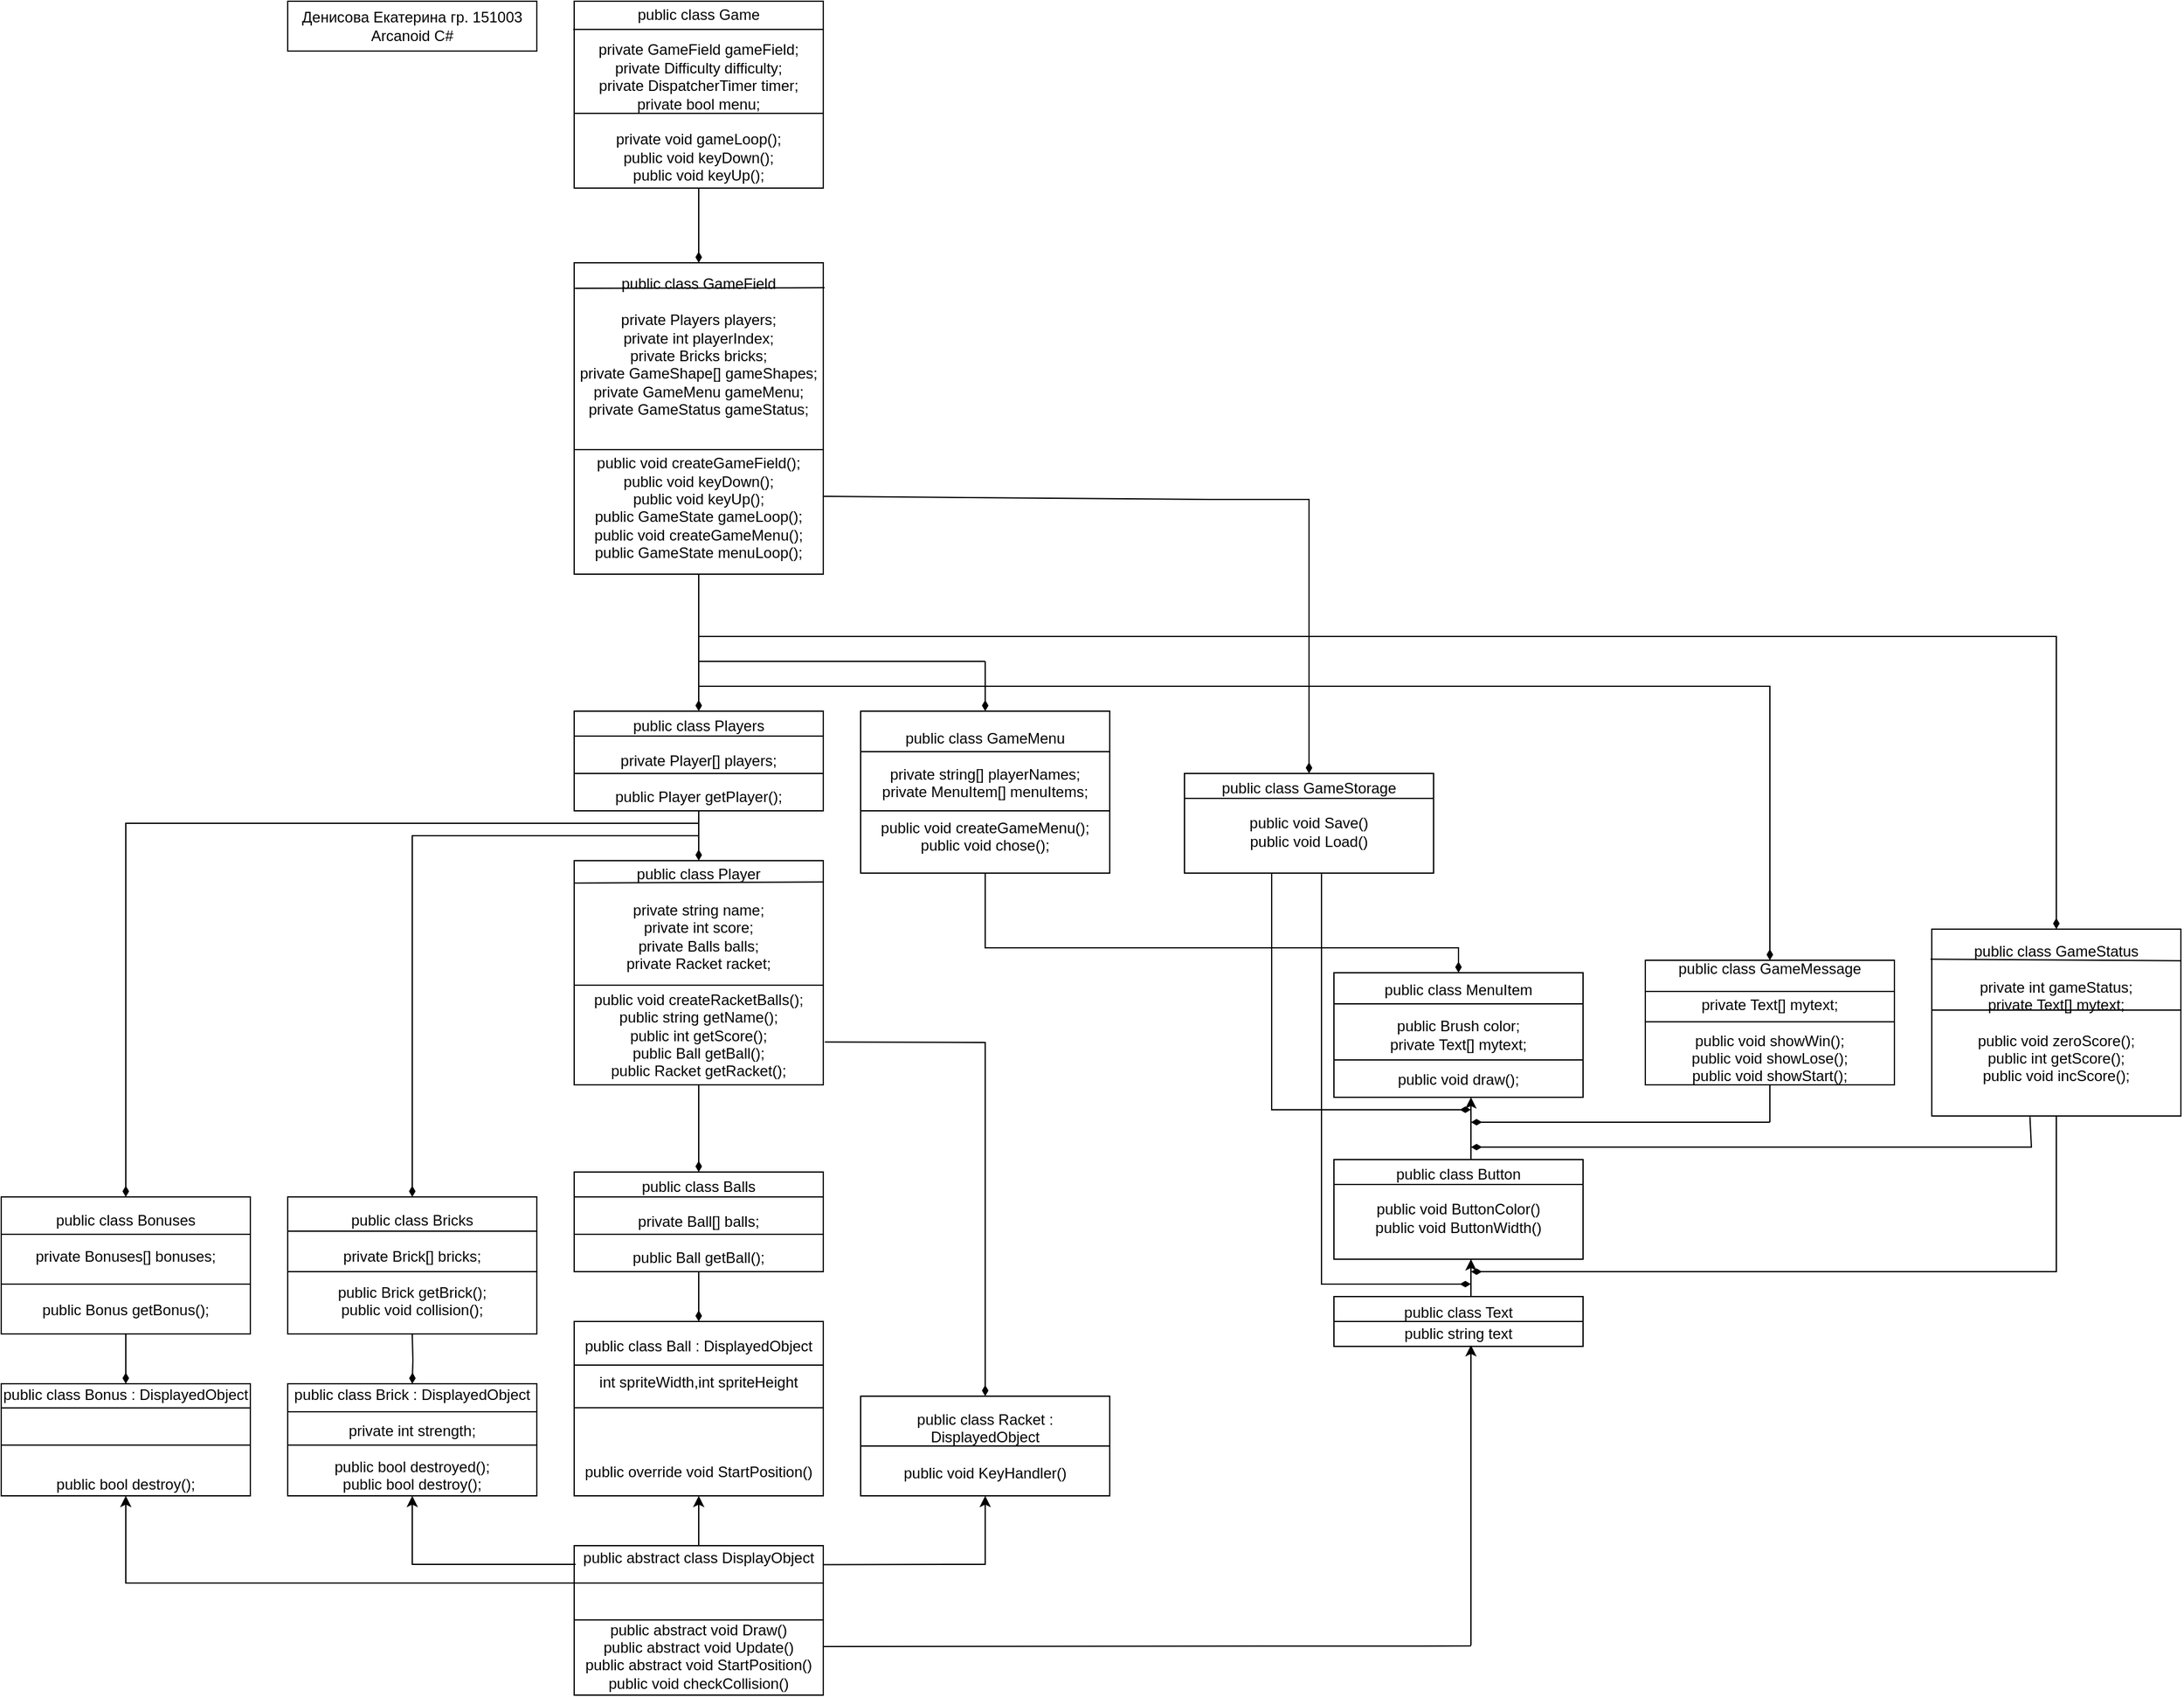 <mxfile version="21.0.8" type="device"><diagram name="Страница 1" id="XrwIBX37nBMudsEY0gO0"><mxGraphModel dx="2580" dy="1082" grid="1" gridSize="10" guides="1" tooltips="1" connect="1" arrows="1" fold="1" page="1" pageScale="1" pageWidth="2339" pageHeight="3300" math="0" shadow="0"><root><mxCell id="0"/><mxCell id="1" parent="0"/><mxCell id="i1VtYY_YAIgGjEbaWN9u-1" value="public abstract class DisplayObject&lt;br&gt;&lt;br&gt;&lt;br&gt;&lt;br&gt;public abstract void Draw()&lt;br&gt;public abstract void Update()&lt;br&gt;public abstract void StartPosition()&lt;br&gt;public void checkCollision()" style="rounded=0;whiteSpace=wrap;html=1;" parent="1" vertex="1"><mxGeometry x="990" y="1240" width="200" height="120" as="geometry"/></mxCell><mxCell id="i1VtYY_YAIgGjEbaWN9u-2" value="public class Racket : DisplayedObject&lt;br&gt;&lt;br&gt;public void KeyHandler()" style="rounded=0;whiteSpace=wrap;html=1;" parent="1" vertex="1"><mxGeometry x="1220" y="1120" width="200" height="80" as="geometry"/></mxCell><mxCell id="i1VtYY_YAIgGjEbaWN9u-3" value="public class Ball : DisplayedObject&lt;br&gt;&lt;span style=&quot;background-color: initial;&quot;&gt;&lt;br&gt;int spriteWidth,int spriteHeight&lt;br&gt;&lt;br&gt;&lt;br&gt;&lt;/span&gt;&lt;span style=&quot;background-color: initial;&quot;&gt;&amp;nbsp;&lt;br&gt;&lt;br&gt;&lt;/span&gt;public override void StartPosition()" style="rounded=0;whiteSpace=wrap;html=1;" parent="1" vertex="1"><mxGeometry x="990" y="1060" width="200" height="140" as="geometry"/></mxCell><mxCell id="i1VtYY_YAIgGjEbaWN9u-4" value="public class Brick : DisplayedObject&lt;br&gt;&lt;br&gt;private int strength;&lt;br&gt;&lt;br&gt;public bool destroyed();&lt;br&gt;public bool destroy();" style="rounded=0;whiteSpace=wrap;html=1;" parent="1" vertex="1"><mxGeometry x="760" y="1110" width="200" height="90" as="geometry"/></mxCell><mxCell id="LwQjdPI4B7vXUNkcUsD0-8" style="edgeStyle=orthogonalEdgeStyle;rounded=0;orthogonalLoop=1;jettySize=auto;html=1;entryX=0.5;entryY=0;entryDx=0;entryDy=0;endArrow=diamondThin;endFill=1;" parent="1" target="i1VtYY_YAIgGjEbaWN9u-4" edge="1"><mxGeometry relative="1" as="geometry"><mxPoint x="860" y="1070" as="sourcePoint"/></mxGeometry></mxCell><mxCell id="i1VtYY_YAIgGjEbaWN9u-5" value="public class Bricks&lt;br&gt;&lt;br&gt;private Brick[] bricks;&lt;br&gt;&lt;br&gt;public Brick getBrick();&lt;br&gt;public void collision();" style="rounded=0;whiteSpace=wrap;html=1;" parent="1" vertex="1"><mxGeometry x="760" y="960" width="200" height="110" as="geometry"/></mxCell><mxCell id="LwQjdPI4B7vXUNkcUsD0-9" style="edgeStyle=orthogonalEdgeStyle;rounded=0;orthogonalLoop=1;jettySize=auto;html=1;entryX=0.5;entryY=0;entryDx=0;entryDy=0;endArrow=diamondThin;endFill=1;" parent="1" source="i1VtYY_YAIgGjEbaWN9u-7" target="LwQjdPI4B7vXUNkcUsD0-1" edge="1"><mxGeometry relative="1" as="geometry"/></mxCell><mxCell id="i1VtYY_YAIgGjEbaWN9u-7" value="&lt;div&gt;public class Player&lt;/div&gt;&lt;div&gt;&lt;br&gt;&lt;/div&gt;&lt;div&gt;&lt;span style=&quot;background-color: initial;&quot;&gt;private string name;&lt;/span&gt;&lt;/div&gt;&lt;div&gt;&lt;span style=&quot;background-color: initial;&quot;&gt;private int score;&lt;/span&gt;&lt;/div&gt;&lt;div&gt;&lt;span style=&quot;background-color: initial;&quot;&gt;private Balls balls;&lt;br&gt;&lt;/span&gt;&lt;/div&gt;&lt;div&gt;&lt;span style=&quot;background-color: initial;&quot;&gt;private Racket racket;&lt;br&gt;&lt;/span&gt;&lt;/div&gt;&lt;div&gt;&lt;span style=&quot;background-color: initial;&quot;&gt;&lt;br&gt;&lt;/span&gt;&lt;/div&gt;&lt;div&gt;&lt;span style=&quot;background-color: initial;&quot;&gt;public void createRacketBalls();&lt;/span&gt;&lt;/div&gt;&lt;div&gt;&lt;span style=&quot;background-color: initial;&quot;&gt;public string getName();&lt;br&gt;&lt;/span&gt;&lt;/div&gt;&lt;div&gt;&lt;span style=&quot;background-color: initial;&quot;&gt;public int getScore();&lt;br&gt;&lt;/span&gt;&lt;/div&gt;&lt;div&gt;&lt;span style=&quot;background-color: initial;&quot;&gt;public Ball getBall();&lt;br&gt;&lt;/span&gt;&lt;/div&gt;&lt;div&gt;&lt;span style=&quot;background-color: initial;&quot;&gt;public Racket getRacket();&lt;br&gt;&lt;/span&gt;&lt;/div&gt;" style="rounded=0;whiteSpace=wrap;html=1;" parent="1" vertex="1"><mxGeometry x="990" y="690" width="200" height="180" as="geometry"/></mxCell><mxCell id="LwQjdPI4B7vXUNkcUsD0-6" style="edgeStyle=orthogonalEdgeStyle;rounded=0;orthogonalLoop=1;jettySize=auto;html=1;entryX=0.5;entryY=0;entryDx=0;entryDy=0;endArrow=diamondThin;endFill=1;" parent="1" source="i1VtYY_YAIgGjEbaWN9u-8" target="i1VtYY_YAIgGjEbaWN9u-7" edge="1"><mxGeometry relative="1" as="geometry"/></mxCell><mxCell id="i1VtYY_YAIgGjEbaWN9u-8" value="public class Players&lt;br&gt;&lt;br&gt;private Player[] players;&lt;br&gt;&lt;br&gt;public Player getPlayer();" style="rounded=0;whiteSpace=wrap;html=1;" parent="1" vertex="1"><mxGeometry x="990" y="570" width="200" height="80" as="geometry"/></mxCell><mxCell id="i1VtYY_YAIgGjEbaWN9u-9" value="public class GameMenu&lt;br&gt;&lt;div&gt;&lt;br&gt;&lt;/div&gt;&lt;div&gt;private string[] playerNames;&lt;/div&gt;&lt;div&gt;private MenuItem[] menuItems;&lt;/div&gt;&lt;div&gt;&lt;br&gt;&lt;/div&gt;&lt;div&gt;public void createGameMenu();&lt;br&gt;&lt;/div&gt;&lt;div&gt;public void chose();&lt;br&gt;&lt;/div&gt;" style="rounded=0;whiteSpace=wrap;html=1;" parent="1" vertex="1"><mxGeometry x="1220" y="570" width="200" height="130" as="geometry"/></mxCell><mxCell id="LwQjdPI4B7vXUNkcUsD0-3" style="edgeStyle=orthogonalEdgeStyle;rounded=0;orthogonalLoop=1;jettySize=auto;html=1;entryX=0.5;entryY=0;entryDx=0;entryDy=0;endArrow=diamondThin;endFill=1;" parent="1" source="i1VtYY_YAIgGjEbaWN9u-10" target="i1VtYY_YAIgGjEbaWN9u-8" edge="1"><mxGeometry relative="1" as="geometry"/></mxCell><mxCell id="i1VtYY_YAIgGjEbaWN9u-10" value="public class GameField&lt;br&gt;&lt;div&gt;&lt;br&gt;&lt;/div&gt;&lt;div&gt;private Players players;&lt;/div&gt;&lt;div&gt;private int playerIndex;&lt;/div&gt;&lt;div&gt;private Bricks bricks;&lt;/div&gt;&lt;div&gt;private GameShape[] gameShapes;&lt;/div&gt;&lt;div&gt;private GameMenu gameMenu;&lt;/div&gt;&lt;div&gt;private GameStatus gameStatus&lt;span style=&quot;background-color: initial;&quot;&gt;;&lt;/span&gt;&lt;/div&gt;&lt;div&gt;&lt;br&gt;&lt;/div&gt;&lt;div&gt;&amp;nbsp;&lt;/div&gt;&lt;div&gt;&lt;span style=&quot;background-color: initial;&quot;&gt;public void createGameField();&lt;/span&gt;&lt;br&gt;&lt;/div&gt;&lt;div&gt;public void keyDown();&lt;br&gt;&lt;/div&gt;&lt;div&gt;public void keyUp();&lt;/div&gt;&lt;div&gt;public GameState gameLoop();&lt;br&gt;&lt;/div&gt;&lt;div&gt;public void createGameMenu();&lt;br&gt;&lt;/div&gt;&lt;div&gt;public GameState menuLoop();&lt;/div&gt;" style="rounded=0;whiteSpace=wrap;html=1;" parent="1" vertex="1"><mxGeometry x="990" y="210" width="200" height="250" as="geometry"/></mxCell><mxCell id="i1VtYY_YAIgGjEbaWN9u-11" value="public class Game&lt;br&gt;&lt;div&gt;&lt;br&gt;&lt;/div&gt;&lt;div&gt;private GameField gameField;&lt;/div&gt;&lt;div&gt;private Difficulty difficulty;&lt;/div&gt;&lt;div&gt;private DispatcherTimer timer;&lt;/div&gt;&lt;div&gt;private bool menu;&lt;/div&gt;&lt;div&gt;&lt;br&gt;&lt;/div&gt;&lt;div&gt;private void gameLoop();&lt;/div&gt;&lt;div&gt;public void keyDown();&lt;br&gt;&lt;/div&gt;&lt;div&gt;public void keyUp();&lt;br&gt;&lt;/div&gt;" style="rounded=0;whiteSpace=wrap;html=1;" parent="1" vertex="1"><mxGeometry x="990" width="200" height="150" as="geometry"/></mxCell><mxCell id="i1VtYY_YAIgGjEbaWN9u-29" value="Денисова Екатерина гр. 151003&lt;br&gt;Arcanoid C#" style="rounded=0;whiteSpace=wrap;html=1;" parent="1" vertex="1"><mxGeometry x="760" width="200" height="40" as="geometry"/></mxCell><mxCell id="LwQjdPI4B7vXUNkcUsD0-10" style="edgeStyle=orthogonalEdgeStyle;rounded=0;orthogonalLoop=1;jettySize=auto;html=1;entryX=0.5;entryY=0;entryDx=0;entryDy=0;endArrow=diamondThin;endFill=1;" parent="1" source="LwQjdPI4B7vXUNkcUsD0-1" target="i1VtYY_YAIgGjEbaWN9u-3" edge="1"><mxGeometry relative="1" as="geometry"/></mxCell><mxCell id="LwQjdPI4B7vXUNkcUsD0-1" value="public class Balls&lt;br&gt;&lt;br&gt;private Ball[] balls;&lt;br&gt;&lt;br&gt;public Ball getBall();" style="rounded=0;whiteSpace=wrap;html=1;" parent="1" vertex="1"><mxGeometry x="990" y="940" width="200" height="80" as="geometry"/></mxCell><mxCell id="LwQjdPI4B7vXUNkcUsD0-5" value="" style="endArrow=diamondThin;html=1;rounded=0;entryX=0.5;entryY=0;entryDx=0;entryDy=0;endFill=1;" parent="1" target="i1VtYY_YAIgGjEbaWN9u-9" edge="1"><mxGeometry width="50" height="50" relative="1" as="geometry"><mxPoint x="1320" y="530" as="sourcePoint"/><mxPoint x="1150" y="420" as="targetPoint"/><Array as="points"/></mxGeometry></mxCell><mxCell id="LwQjdPI4B7vXUNkcUsD0-7" value="" style="endArrow=diamondThin;html=1;rounded=0;entryX=0.5;entryY=0;entryDx=0;entryDy=0;endFill=1;" parent="1" target="i1VtYY_YAIgGjEbaWN9u-5" edge="1"><mxGeometry width="50" height="50" relative="1" as="geometry"><mxPoint x="1090" y="670" as="sourcePoint"/><mxPoint x="1180" y="620" as="targetPoint"/><Array as="points"><mxPoint x="860" y="670"/></Array></mxGeometry></mxCell><mxCell id="LwQjdPI4B7vXUNkcUsD0-11" value="" style="endArrow=diamondThin;html=1;rounded=0;entryX=0.5;entryY=0;entryDx=0;entryDy=0;endFill=1;exitX=1.006;exitY=0.809;exitDx=0;exitDy=0;exitPerimeter=0;" parent="1" target="i1VtYY_YAIgGjEbaWN9u-2" edge="1" source="i1VtYY_YAIgGjEbaWN9u-7"><mxGeometry width="50" height="50" relative="1" as="geometry"><mxPoint x="1090" y="920" as="sourcePoint"/><mxPoint x="1090" y="890" as="targetPoint"/><Array as="points"><mxPoint x="1320" y="836"/></Array></mxGeometry></mxCell><mxCell id="LwQjdPI4B7vXUNkcUsD0-16" value="public class MenuItem&lt;br&gt;&lt;div&gt;&lt;br&gt;&lt;/div&gt;&lt;div&gt;public Brush color;&lt;/div&gt;&lt;div&gt;private Text[] mytext;&lt;br&gt;&lt;/div&gt;&lt;div&gt;&lt;br&gt;&lt;/div&gt;&lt;div&gt;public void draw();&lt;/div&gt;" style="rounded=0;whiteSpace=wrap;html=1;" parent="1" vertex="1"><mxGeometry x="1600" y="780" width="200" height="100" as="geometry"/></mxCell><mxCell id="LwQjdPI4B7vXUNkcUsD0-17" value="" style="endArrow=classic;html=1;rounded=0;entryX=0.5;entryY=1;entryDx=0;entryDy=0;exitX=0.5;exitY=0;exitDx=0;exitDy=0;" parent="1" source="i1VtYY_YAIgGjEbaWN9u-1" edge="1"><mxGeometry width="50" height="50" relative="1" as="geometry"><mxPoint x="1110" y="1300" as="sourcePoint"/><mxPoint x="1090" y="1200" as="targetPoint"/></mxGeometry></mxCell><mxCell id="LwQjdPI4B7vXUNkcUsD0-19" value="" style="endArrow=classic;html=1;rounded=0;entryX=0.5;entryY=1;entryDx=0;entryDy=0;exitX=0.006;exitY=0.125;exitDx=0;exitDy=0;exitPerimeter=0;" parent="1" target="i1VtYY_YAIgGjEbaWN9u-4" edge="1" source="i1VtYY_YAIgGjEbaWN9u-1"><mxGeometry width="50" height="50" relative="1" as="geometry"><mxPoint x="1090" y="1220" as="sourcePoint"/><mxPoint x="1160" y="1250" as="targetPoint"/><Array as="points"><mxPoint x="860" y="1255"/></Array></mxGeometry></mxCell><mxCell id="LwQjdPI4B7vXUNkcUsD0-20" value="" style="endArrow=none;html=1;rounded=0;exitX=0;exitY=0.25;exitDx=0;exitDy=0;entryX=1;entryY=0.25;entryDx=0;entryDy=0;" parent="1" source="i1VtYY_YAIgGjEbaWN9u-1" target="i1VtYY_YAIgGjEbaWN9u-1" edge="1"><mxGeometry width="50" height="50" relative="1" as="geometry"><mxPoint x="1080" y="1310" as="sourcePoint"/><mxPoint x="1130" y="1260" as="targetPoint"/></mxGeometry></mxCell><mxCell id="LwQjdPI4B7vXUNkcUsD0-21" value="" style="endArrow=none;html=1;rounded=0;exitX=0;exitY=0.25;exitDx=0;exitDy=0;entryX=1;entryY=0.25;entryDx=0;entryDy=0;" parent="1" source="i1VtYY_YAIgGjEbaWN9u-3" target="i1VtYY_YAIgGjEbaWN9u-3" edge="1"><mxGeometry width="50" height="50" relative="1" as="geometry"><mxPoint x="1190" y="1230" as="sourcePoint"/><mxPoint x="1240" y="1180" as="targetPoint"/></mxGeometry></mxCell><mxCell id="LwQjdPI4B7vXUNkcUsD0-22" value="" style="endArrow=none;html=1;rounded=0;entryX=1;entryY=0.5;entryDx=0;entryDy=0;exitX=0;exitY=0.5;exitDx=0;exitDy=0;" parent="1" source="i1VtYY_YAIgGjEbaWN9u-2" target="i1VtYY_YAIgGjEbaWN9u-2" edge="1"><mxGeometry width="50" height="50" relative="1" as="geometry"><mxPoint x="1190" y="1160" as="sourcePoint"/><mxPoint x="1240" y="1110" as="targetPoint"/></mxGeometry></mxCell><mxCell id="LwQjdPI4B7vXUNkcUsD0-23" value="" style="endArrow=none;html=1;rounded=0;entryX=1;entryY=0.25;entryDx=0;entryDy=0;exitX=0;exitY=0.25;exitDx=0;exitDy=0;" parent="1" source="i1VtYY_YAIgGjEbaWN9u-4" target="i1VtYY_YAIgGjEbaWN9u-4" edge="1"><mxGeometry width="50" height="50" relative="1" as="geometry"><mxPoint x="900" y="1140" as="sourcePoint"/><mxPoint x="950" y="1090" as="targetPoint"/></mxGeometry></mxCell><mxCell id="LwQjdPI4B7vXUNkcUsD0-24" value="" style="endArrow=none;html=1;rounded=0;entryX=0;entryY=0.25;entryDx=0;entryDy=0;exitX=1;exitY=0.25;exitDx=0;exitDy=0;" parent="1" source="i1VtYY_YAIgGjEbaWN9u-5" target="i1VtYY_YAIgGjEbaWN9u-5" edge="1"><mxGeometry width="50" height="50" relative="1" as="geometry"><mxPoint x="940" y="1040" as="sourcePoint"/><mxPoint x="990" y="990" as="targetPoint"/></mxGeometry></mxCell><mxCell id="LwQjdPI4B7vXUNkcUsD0-25" value="" style="endArrow=none;html=1;rounded=0;entryX=1;entryY=0.095;entryDx=0;entryDy=0;entryPerimeter=0;exitX=-0.001;exitY=0.1;exitDx=0;exitDy=0;exitPerimeter=0;" parent="1" source="i1VtYY_YAIgGjEbaWN9u-7" target="i1VtYY_YAIgGjEbaWN9u-7" edge="1"><mxGeometry width="50" height="50" relative="1" as="geometry"><mxPoint x="1100" y="760" as="sourcePoint"/><mxPoint x="1150" y="710" as="targetPoint"/></mxGeometry></mxCell><mxCell id="LwQjdPI4B7vXUNkcUsD0-26" value="" style="endArrow=none;html=1;rounded=0;entryX=1;entryY=0.25;entryDx=0;entryDy=0;exitX=0;exitY=0.25;exitDx=0;exitDy=0;" parent="1" source="LwQjdPI4B7vXUNkcUsD0-1" target="LwQjdPI4B7vXUNkcUsD0-1" edge="1"><mxGeometry width="50" height="50" relative="1" as="geometry"><mxPoint x="1100" y="1090" as="sourcePoint"/><mxPoint x="1150" y="1040" as="targetPoint"/></mxGeometry></mxCell><mxCell id="LwQjdPI4B7vXUNkcUsD0-27" value="" style="endArrow=none;html=1;rounded=0;entryX=1;entryY=0.25;entryDx=0;entryDy=0;exitX=0;exitY=0.25;exitDx=0;exitDy=0;" parent="1" source="i1VtYY_YAIgGjEbaWN9u-8" target="i1VtYY_YAIgGjEbaWN9u-8" edge="1"><mxGeometry width="50" height="50" relative="1" as="geometry"><mxPoint x="1060" y="630" as="sourcePoint"/><mxPoint x="1110" y="580" as="targetPoint"/></mxGeometry></mxCell><mxCell id="LwQjdPI4B7vXUNkcUsD0-29" value="" style="endArrow=none;html=1;rounded=0;entryX=1;entryY=0.25;entryDx=0;entryDy=0;exitX=0;exitY=0.25;exitDx=0;exitDy=0;" parent="1" source="LwQjdPI4B7vXUNkcUsD0-16" target="LwQjdPI4B7vXUNkcUsD0-16" edge="1"><mxGeometry width="50" height="50" relative="1" as="geometry"><mxPoint x="1470" y="650" as="sourcePoint"/><mxPoint x="1520" y="600" as="targetPoint"/></mxGeometry></mxCell><mxCell id="LwQjdPI4B7vXUNkcUsD0-30" value="" style="endArrow=none;html=1;rounded=0;entryX=1;entryY=0.25;entryDx=0;entryDy=0;exitX=0;exitY=0.25;exitDx=0;exitDy=0;" parent="1" source="i1VtYY_YAIgGjEbaWN9u-9" target="i1VtYY_YAIgGjEbaWN9u-9" edge="1"><mxGeometry width="50" height="50" relative="1" as="geometry"><mxPoint x="1090" y="640" as="sourcePoint"/><mxPoint x="1140" y="590" as="targetPoint"/></mxGeometry></mxCell><mxCell id="LwQjdPI4B7vXUNkcUsD0-31" value="" style="endArrow=diamondThin;html=1;rounded=0;exitX=0.5;exitY=1;exitDx=0;exitDy=0;entryX=0.5;entryY=0;entryDx=0;entryDy=0;endFill=1;" parent="1" source="i1VtYY_YAIgGjEbaWN9u-9" target="LwQjdPI4B7vXUNkcUsD0-16" edge="1"><mxGeometry width="50" height="50" relative="1" as="geometry"><mxPoint x="1200" y="720" as="sourcePoint"/><mxPoint x="1250" y="670" as="targetPoint"/><Array as="points"><mxPoint x="1320" y="760"/><mxPoint x="1700" y="760"/></Array></mxGeometry></mxCell><mxCell id="LwQjdPI4B7vXUNkcUsD0-35" value="" style="endArrow=none;html=1;rounded=0;entryX=0.003;entryY=0.082;entryDx=0;entryDy=0;entryPerimeter=0;exitX=1.005;exitY=0.08;exitDx=0;exitDy=0;exitPerimeter=0;" parent="1" source="i1VtYY_YAIgGjEbaWN9u-10" target="i1VtYY_YAIgGjEbaWN9u-10" edge="1"><mxGeometry width="50" height="50" relative="1" as="geometry"><mxPoint x="1210" y="330" as="sourcePoint"/><mxPoint x="1260" y="280" as="targetPoint"/></mxGeometry></mxCell><mxCell id="LwQjdPI4B7vXUNkcUsD0-37" value="" style="endArrow=none;html=1;rounded=0;entryX=1.002;entryY=0.151;entryDx=0;entryDy=0;entryPerimeter=0;exitX=-0.004;exitY=0.151;exitDx=0;exitDy=0;exitPerimeter=0;" parent="1" source="i1VtYY_YAIgGjEbaWN9u-11" target="i1VtYY_YAIgGjEbaWN9u-11" edge="1"><mxGeometry width="50" height="50" relative="1" as="geometry"><mxPoint x="1130" y="200" as="sourcePoint"/><mxPoint x="1180" y="150" as="targetPoint"/></mxGeometry></mxCell><mxCell id="Uee7vM4DdXYJp7WYFziN-5" style="edgeStyle=orthogonalEdgeStyle;rounded=0;orthogonalLoop=1;jettySize=auto;html=1;entryX=0.5;entryY=0;entryDx=0;entryDy=0;endArrow=diamondThin;endFill=1;exitX=0.5;exitY=1;exitDx=0;exitDy=0;" parent="1" source="i1VtYY_YAIgGjEbaWN9u-11" target="i1VtYY_YAIgGjEbaWN9u-10" edge="1"><mxGeometry relative="1" as="geometry"><mxPoint x="1100" y="1030" as="sourcePoint"/><mxPoint x="1100" y="1070" as="targetPoint"/></mxGeometry></mxCell><mxCell id="Uee7vM4DdXYJp7WYFziN-6" value="public class Bonus : DisplayedObject&lt;br&gt;&lt;br&gt;&lt;br&gt;&lt;br&gt;&lt;br&gt;public bool destroy();" style="rounded=0;whiteSpace=wrap;html=1;" parent="1" vertex="1"><mxGeometry x="530" y="1110" width="200" height="90" as="geometry"/></mxCell><mxCell id="Uee7vM4DdXYJp7WYFziN-7" value="" style="endArrow=none;html=1;rounded=0;entryX=1;entryY=0.25;entryDx=0;entryDy=0;exitX=0;exitY=0.25;exitDx=0;exitDy=0;" parent="1" edge="1"><mxGeometry width="50" height="50" relative="1" as="geometry"><mxPoint x="530" y="1129.33" as="sourcePoint"/><mxPoint x="730" y="1129.33" as="targetPoint"/></mxGeometry></mxCell><mxCell id="Uee7vM4DdXYJp7WYFziN-8" value="" style="endArrow=classic;html=1;rounded=0;entryX=0.5;entryY=1;entryDx=0;entryDy=0;exitX=0;exitY=0.25;exitDx=0;exitDy=0;" parent="1" edge="1" source="i1VtYY_YAIgGjEbaWN9u-1"><mxGeometry width="50" height="50" relative="1" as="geometry"><mxPoint x="860" y="1220" as="sourcePoint"/><mxPoint x="630" y="1200" as="targetPoint"/><Array as="points"><mxPoint x="630" y="1270"/></Array></mxGeometry></mxCell><mxCell id="Uee7vM4DdXYJp7WYFziN-9" value="public class Bonuses&lt;br&gt;&lt;br&gt;private Bonuses[] bonuses;&lt;br&gt;&lt;br&gt;&lt;br&gt;public Bonus getBonus();" style="rounded=0;whiteSpace=wrap;html=1;" parent="1" vertex="1"><mxGeometry x="530" y="960" width="200" height="110" as="geometry"/></mxCell><mxCell id="Uee7vM4DdXYJp7WYFziN-10" value="" style="endArrow=none;html=1;rounded=0;entryX=0;entryY=0.25;entryDx=0;entryDy=0;exitX=1;exitY=0.25;exitDx=0;exitDy=0;" parent="1" edge="1"><mxGeometry width="50" height="50" relative="1" as="geometry"><mxPoint x="730" y="990" as="sourcePoint"/><mxPoint x="530" y="990" as="targetPoint"/></mxGeometry></mxCell><mxCell id="Uee7vM4DdXYJp7WYFziN-11" style="edgeStyle=orthogonalEdgeStyle;rounded=0;orthogonalLoop=1;jettySize=auto;html=1;entryX=0.5;entryY=0;entryDx=0;entryDy=0;endArrow=diamondThin;endFill=1;exitX=0.5;exitY=1;exitDx=0;exitDy=0;" parent="1" source="Uee7vM4DdXYJp7WYFziN-9" target="Uee7vM4DdXYJp7WYFziN-6" edge="1"><mxGeometry relative="1" as="geometry"><mxPoint x="870" y="1080" as="sourcePoint"/><mxPoint x="870" y="1120" as="targetPoint"/></mxGeometry></mxCell><mxCell id="Uee7vM4DdXYJp7WYFziN-12" value="" style="endArrow=diamondThin;html=1;rounded=0;entryX=0.5;entryY=0;entryDx=0;entryDy=0;endFill=1;" parent="1" edge="1"><mxGeometry width="50" height="50" relative="1" as="geometry"><mxPoint x="1090" y="660" as="sourcePoint"/><mxPoint x="630" y="960" as="targetPoint"/><Array as="points"><mxPoint x="630" y="660"/></Array></mxGeometry></mxCell><mxCell id="Uee7vM4DdXYJp7WYFziN-26" value="" style="endArrow=classic;html=1;rounded=0;entryX=0.5;entryY=1;entryDx=0;entryDy=0;" parent="1" edge="1"><mxGeometry width="50" height="50" relative="1" as="geometry"><mxPoint x="1710" y="1320" as="sourcePoint"/><mxPoint x="1710" y="880" as="targetPoint"/></mxGeometry></mxCell><mxCell id="Uee7vM4DdXYJp7WYFziN-27" value="" style="endArrow=none;html=1;rounded=0;exitX=0;exitY=0.5;exitDx=0;exitDy=0;" parent="1" edge="1"><mxGeometry width="50" height="50" relative="1" as="geometry"><mxPoint x="1710" y="1320.53" as="sourcePoint"/><mxPoint x="1190" y="1321" as="targetPoint"/></mxGeometry></mxCell><mxCell id="Uee7vM4DdXYJp7WYFziN-34" value="public class Button&lt;br&gt;&lt;br&gt;&lt;div&gt;public void ButtonColor()&lt;/div&gt;&lt;div&gt;public void ButtonWidth()&lt;/div&gt;&lt;div&gt;&lt;br&gt;&lt;/div&gt;" style="rounded=0;whiteSpace=wrap;html=1;" parent="1" vertex="1"><mxGeometry x="1600" y="930" width="200" height="80" as="geometry"/></mxCell><mxCell id="Uee7vM4DdXYJp7WYFziN-35" value="" style="endArrow=none;html=1;rounded=0;entryX=1;entryY=0.25;entryDx=0;entryDy=0;exitX=0;exitY=0.25;exitDx=0;exitDy=0;" parent="1" edge="1"><mxGeometry width="50" height="50" relative="1" as="geometry"><mxPoint x="1600" y="950" as="sourcePoint"/><mxPoint x="1800" y="950" as="targetPoint"/></mxGeometry></mxCell><mxCell id="Uee7vM4DdXYJp7WYFziN-36" value="" style="endArrow=classic;html=1;rounded=0;exitX=0.5;exitY=0;exitDx=0;exitDy=0;" parent="1" edge="1"><mxGeometry width="50" height="50" relative="1" as="geometry"><mxPoint x="1710" y="1030" as="sourcePoint"/><mxPoint x="1710" y="1010" as="targetPoint"/></mxGeometry></mxCell><mxCell id="Uee7vM4DdXYJp7WYFziN-38" value="public class GameMessage&lt;br&gt;&lt;br&gt;&lt;div&gt;private Text[] mytext;&lt;br&gt;&lt;/div&gt;&lt;div&gt;&lt;br&gt;&lt;/div&gt;&lt;div&gt;&lt;span style=&quot;background-color: initial;&quot;&gt;public void showWin();&lt;/span&gt;&lt;/div&gt;&lt;div&gt;public void showLose();&lt;br&gt;&lt;/div&gt;&lt;div&gt;public void showStart();&lt;br&gt;&lt;/div&gt;" style="rounded=0;whiteSpace=wrap;html=1;" parent="1" vertex="1"><mxGeometry x="1850" y="770" width="200" height="100" as="geometry"/></mxCell><mxCell id="Uee7vM4DdXYJp7WYFziN-39" value="" style="endArrow=none;html=1;rounded=0;entryX=1;entryY=0.25;entryDx=0;entryDy=0;exitX=0;exitY=0.25;exitDx=0;exitDy=0;" parent="1" source="Uee7vM4DdXYJp7WYFziN-38" target="Uee7vM4DdXYJp7WYFziN-38" edge="1"><mxGeometry width="50" height="50" relative="1" as="geometry"><mxPoint x="2140" y="800" as="sourcePoint"/><mxPoint x="2190" y="750" as="targetPoint"/></mxGeometry></mxCell><mxCell id="Uee7vM4DdXYJp7WYFziN-40" value="public class Text&lt;br&gt;&lt;div&gt;&lt;br&gt;&lt;/div&gt;" style="rounded=0;whiteSpace=wrap;html=1;" parent="1" vertex="1"><mxGeometry x="1600" y="1040" width="200" height="40" as="geometry"/></mxCell><mxCell id="Uee7vM4DdXYJp7WYFziN-41" value="" style="endArrow=none;html=1;rounded=0;entryX=1;entryY=0.25;entryDx=0;entryDy=0;exitX=0;exitY=0.25;exitDx=0;exitDy=0;" parent="1" edge="1"><mxGeometry width="50" height="50" relative="1" as="geometry"><mxPoint x="1600" y="1060" as="sourcePoint"/><mxPoint x="1800" y="1060" as="targetPoint"/></mxGeometry></mxCell><mxCell id="Uee7vM4DdXYJp7WYFziN-42" value="public string text" style="text;html=1;strokeColor=none;fillColor=none;align=center;verticalAlign=middle;whiteSpace=wrap;rounded=0;" parent="1" vertex="1"><mxGeometry x="1625" y="1060" width="150" height="19" as="geometry"/></mxCell><mxCell id="Uee7vM4DdXYJp7WYFziN-43" value="" style="endArrow=classic;html=1;rounded=0;entryX=0.5;entryY=1;entryDx=0;entryDy=0;exitX=0.5;exitY=0;exitDx=0;exitDy=0;" parent="1" edge="1"><mxGeometry width="50" height="50" relative="1" as="geometry"><mxPoint x="1710" y="1129" as="sourcePoint"/><mxPoint x="1710" y="1079" as="targetPoint"/></mxGeometry></mxCell><mxCell id="Uee7vM4DdXYJp7WYFziN-44" value="" style="endArrow=diamondThin;html=1;rounded=0;entryX=0.5;entryY=0;entryDx=0;entryDy=0;endFill=1;" parent="1" target="Uee7vM4DdXYJp7WYFziN-38" edge="1"><mxGeometry width="50" height="50" relative="1" as="geometry"><mxPoint x="1090" y="550" as="sourcePoint"/><mxPoint x="1460" y="570" as="targetPoint"/><Array as="points"><mxPoint x="1870" y="550"/><mxPoint x="1540" y="550"/><mxPoint x="1950" y="550"/></Array></mxGeometry></mxCell><mxCell id="Uee7vM4DdXYJp7WYFziN-46" value="" style="endArrow=none;html=1;rounded=0;entryX=0.5;entryY=1;entryDx=0;entryDy=0;" parent="1" target="Uee7vM4DdXYJp7WYFziN-38" edge="1"><mxGeometry width="50" height="50" relative="1" as="geometry"><mxPoint x="1950" y="900" as="sourcePoint"/><mxPoint x="1970" y="890" as="targetPoint"/></mxGeometry></mxCell><mxCell id="Uee7vM4DdXYJp7WYFziN-47" value="public class GameStatus&lt;br&gt;&lt;div&gt;&lt;br&gt;&lt;/div&gt;&lt;div&gt;&lt;span style=&quot;background-color: initial;&quot;&gt;private int gameStatus;&lt;/span&gt;&lt;/div&gt;&lt;div&gt;&lt;span style=&quot;background-color: initial;&quot;&gt;private Text[] mytext;&lt;/span&gt;&lt;/div&gt;&lt;div&gt;&lt;span style=&quot;background-color: initial;&quot;&gt;&lt;br&gt;&lt;/span&gt;&lt;/div&gt;&lt;div&gt;&lt;span style=&quot;background-color: initial;&quot;&gt;public void zeroScore();&lt;/span&gt;&lt;/div&gt;&lt;div&gt;public int getScore();&lt;br&gt;&lt;/div&gt;&lt;div&gt;public void incScore();&lt;br&gt;&lt;/div&gt;&lt;div&gt;&lt;br&gt;&lt;/div&gt;" style="rounded=0;whiteSpace=wrap;html=1;" parent="1" vertex="1"><mxGeometry x="2080" y="745" width="200" height="150" as="geometry"/></mxCell><mxCell id="Uee7vM4DdXYJp7WYFziN-48" value="" style="endArrow=none;html=1;rounded=0;entryX=0.998;entryY=0.169;entryDx=0;entryDy=0;exitX=-0.005;exitY=0.161;exitDx=0;exitDy=0;entryPerimeter=0;exitPerimeter=0;" parent="1" source="Uee7vM4DdXYJp7WYFziN-47" target="Uee7vM4DdXYJp7WYFziN-47" edge="1"><mxGeometry width="50" height="50" relative="1" as="geometry"><mxPoint x="1910" y="860" as="sourcePoint"/><mxPoint x="1960" y="810" as="targetPoint"/></mxGeometry></mxCell><mxCell id="Uee7vM4DdXYJp7WYFziN-51" value="" style="endArrow=diamondThin;html=1;rounded=0;endFill=1;entryX=0.5;entryY=0;entryDx=0;entryDy=0;" parent="1" edge="1" target="Uee7vM4DdXYJp7WYFziN-47"><mxGeometry width="50" height="50" relative="1" as="geometry"><mxPoint x="1090" y="510" as="sourcePoint"/><mxPoint x="2180" y="740" as="targetPoint"/><Array as="points"><mxPoint x="2100" y="510"/><mxPoint x="1770" y="510"/><mxPoint x="2180" y="510"/></Array></mxGeometry></mxCell><mxCell id="Uee7vM4DdXYJp7WYFziN-52" value="" style="endArrow=diamondThin;html=1;rounded=0;endFill=1;exitX=0.5;exitY=1;exitDx=0;exitDy=0;" parent="1" source="Uee7vM4DdXYJp7WYFziN-47" edge="1"><mxGeometry width="50" height="50" relative="1" as="geometry"><mxPoint x="1990" y="960" as="sourcePoint"/><mxPoint x="1710" y="1020" as="targetPoint"/><Array as="points"><mxPoint x="2180" y="1020"/></Array></mxGeometry></mxCell><mxCell id="Uee7vM4DdXYJp7WYFziN-53" value="" style="endArrow=diamondThin;html=1;rounded=0;endFill=1;exitX=0.394;exitY=1.004;exitDx=0;exitDy=0;exitPerimeter=0;" parent="1" edge="1" source="Uee7vM4DdXYJp7WYFziN-47"><mxGeometry width="50" height="50" relative="1" as="geometry"><mxPoint x="2180" y="870" as="sourcePoint"/><mxPoint x="1710" y="920" as="targetPoint"/><Array as="points"><mxPoint x="2160" y="920"/></Array></mxGeometry></mxCell><mxCell id="Uee7vM4DdXYJp7WYFziN-54" value="" style="endArrow=diamondThin;html=1;rounded=0;endFill=1;" parent="1" edge="1"><mxGeometry width="50" height="50" relative="1" as="geometry"><mxPoint x="1950" y="900" as="sourcePoint"/><mxPoint x="1710" y="900" as="targetPoint"/><Array as="points"/></mxGeometry></mxCell><mxCell id="Uee7vM4DdXYJp7WYFziN-55" value="" style="endArrow=none;html=1;rounded=0;entryX=1;entryY=0.25;entryDx=0;entryDy=0;exitX=0;exitY=0.25;exitDx=0;exitDy=0;" parent="1" edge="1"><mxGeometry width="50" height="50" relative="1" as="geometry"><mxPoint x="1600" y="850" as="sourcePoint"/><mxPoint x="1800" y="850" as="targetPoint"/></mxGeometry></mxCell><mxCell id="Uee7vM4DdXYJp7WYFziN-56" value="" style="endArrow=none;html=1;rounded=0;entryX=1;entryY=0.25;entryDx=0;entryDy=0;exitX=0;exitY=0.25;exitDx=0;exitDy=0;" parent="1" edge="1"><mxGeometry width="50" height="50" relative="1" as="geometry"><mxPoint x="1850" y="819.38" as="sourcePoint"/><mxPoint x="2050" y="819.38" as="targetPoint"/></mxGeometry></mxCell><mxCell id="Uee7vM4DdXYJp7WYFziN-57" value="" style="endArrow=none;html=1;rounded=0;entryX=1;entryY=0.25;entryDx=0;entryDy=0;exitX=0;exitY=0.25;exitDx=0;exitDy=0;" parent="1" edge="1"><mxGeometry width="50" height="50" relative="1" as="geometry"><mxPoint x="2080" y="810" as="sourcePoint"/><mxPoint x="2280" y="810" as="targetPoint"/></mxGeometry></mxCell><mxCell id="Uee7vM4DdXYJp7WYFziN-58" value="" style="endArrow=none;html=1;rounded=0;entryX=1;entryY=0.25;entryDx=0;entryDy=0;exitX=0;exitY=0.25;exitDx=0;exitDy=0;" parent="1" edge="1"><mxGeometry width="50" height="50" relative="1" as="geometry"><mxPoint x="1220" y="650.0" as="sourcePoint"/><mxPoint x="1420" y="650.0" as="targetPoint"/></mxGeometry></mxCell><mxCell id="Uee7vM4DdXYJp7WYFziN-59" value="" style="endArrow=none;html=1;rounded=0;entryX=1;entryY=0.25;entryDx=0;entryDy=0;exitX=0;exitY=0.25;exitDx=0;exitDy=0;" parent="1" edge="1"><mxGeometry width="50" height="50" relative="1" as="geometry"><mxPoint x="990" y="620" as="sourcePoint"/><mxPoint x="1190" y="620" as="targetPoint"/></mxGeometry></mxCell><mxCell id="Uee7vM4DdXYJp7WYFziN-60" value="" style="endArrow=none;html=1;rounded=0;entryX=1;entryY=0.25;entryDx=0;entryDy=0;exitX=0;exitY=0.25;exitDx=0;exitDy=0;" parent="1" edge="1"><mxGeometry width="50" height="50" relative="1" as="geometry"><mxPoint x="990" y="360" as="sourcePoint"/><mxPoint x="1190" y="360" as="targetPoint"/></mxGeometry></mxCell><mxCell id="Uee7vM4DdXYJp7WYFziN-61" value="" style="endArrow=none;html=1;rounded=0;entryX=1;entryY=0.25;entryDx=0;entryDy=0;exitX=0;exitY=0.25;exitDx=0;exitDy=0;" parent="1" edge="1"><mxGeometry width="50" height="50" relative="1" as="geometry"><mxPoint x="990" y="90" as="sourcePoint"/><mxPoint x="1190" y="90" as="targetPoint"/></mxGeometry></mxCell><mxCell id="Uee7vM4DdXYJp7WYFziN-62" value="" style="endArrow=none;html=1;rounded=0;entryX=1;entryY=0.25;entryDx=0;entryDy=0;exitX=0;exitY=0.25;exitDx=0;exitDy=0;" parent="1" edge="1"><mxGeometry width="50" height="50" relative="1" as="geometry"><mxPoint x="990" y="790" as="sourcePoint"/><mxPoint x="1190" y="790" as="targetPoint"/></mxGeometry></mxCell><mxCell id="Uee7vM4DdXYJp7WYFziN-63" value="" style="endArrow=none;html=1;rounded=0;entryX=1;entryY=0.25;entryDx=0;entryDy=0;exitX=0;exitY=0.25;exitDx=0;exitDy=0;" parent="1" edge="1"><mxGeometry width="50" height="50" relative="1" as="geometry"><mxPoint x="990" y="990" as="sourcePoint"/><mxPoint x="1190" y="990" as="targetPoint"/></mxGeometry></mxCell><mxCell id="Uee7vM4DdXYJp7WYFziN-64" value="" style="endArrow=none;html=1;rounded=0;entryX=1;entryY=0.25;entryDx=0;entryDy=0;exitX=0;exitY=0.25;exitDx=0;exitDy=0;" parent="1" edge="1"><mxGeometry width="50" height="50" relative="1" as="geometry"><mxPoint x="990" y="1129.29" as="sourcePoint"/><mxPoint x="1190" y="1129.29" as="targetPoint"/></mxGeometry></mxCell><mxCell id="Uee7vM4DdXYJp7WYFziN-65" value="" style="endArrow=none;html=1;rounded=0;entryX=1;entryY=0.25;entryDx=0;entryDy=0;exitX=0;exitY=0.25;exitDx=0;exitDy=0;" parent="1" edge="1"><mxGeometry width="50" height="50" relative="1" as="geometry"><mxPoint x="760" y="1020" as="sourcePoint"/><mxPoint x="960" y="1020" as="targetPoint"/></mxGeometry></mxCell><mxCell id="Uee7vM4DdXYJp7WYFziN-66" value="" style="endArrow=none;html=1;rounded=0;entryX=1;entryY=0.25;entryDx=0;entryDy=0;exitX=0;exitY=0.25;exitDx=0;exitDy=0;" parent="1" edge="1"><mxGeometry width="50" height="50" relative="1" as="geometry"><mxPoint x="760" y="1159.29" as="sourcePoint"/><mxPoint x="960" y="1159.29" as="targetPoint"/></mxGeometry></mxCell><mxCell id="Uee7vM4DdXYJp7WYFziN-67" value="" style="endArrow=none;html=1;rounded=0;entryX=1;entryY=0.25;entryDx=0;entryDy=0;exitX=0;exitY=0.25;exitDx=0;exitDy=0;" parent="1" edge="1"><mxGeometry width="50" height="50" relative="1" as="geometry"><mxPoint x="530" y="1159.29" as="sourcePoint"/><mxPoint x="730" y="1159.29" as="targetPoint"/></mxGeometry></mxCell><mxCell id="Uee7vM4DdXYJp7WYFziN-68" value="" style="endArrow=none;html=1;rounded=0;entryX=1;entryY=0.25;entryDx=0;entryDy=0;exitX=0;exitY=0.25;exitDx=0;exitDy=0;" parent="1" edge="1"><mxGeometry width="50" height="50" relative="1" as="geometry"><mxPoint x="530" y="1030" as="sourcePoint"/><mxPoint x="730" y="1030" as="targetPoint"/></mxGeometry></mxCell><mxCell id="h8lxEncVPcW8kAx7h1w3-1" value="" style="endArrow=none;html=1;rounded=0;entryX=1;entryY=0.25;entryDx=0;entryDy=0;" edge="1" parent="1"><mxGeometry width="50" height="50" relative="1" as="geometry"><mxPoint x="1090" y="530" as="sourcePoint"/><mxPoint x="1320" y="530.0" as="targetPoint"/></mxGeometry></mxCell><mxCell id="h8lxEncVPcW8kAx7h1w3-2" value="" style="endArrow=none;html=1;rounded=0;entryX=1;entryY=0.25;entryDx=0;entryDy=0;exitX=0;exitY=0.25;exitDx=0;exitDy=0;" edge="1" parent="1"><mxGeometry width="50" height="50" relative="1" as="geometry"><mxPoint x="990" y="1299.57" as="sourcePoint"/><mxPoint x="1190" y="1299.57" as="targetPoint"/></mxGeometry></mxCell><mxCell id="h8lxEncVPcW8kAx7h1w3-3" value="" style="endArrow=classic;html=1;rounded=0;entryX=0.5;entryY=1;entryDx=0;entryDy=0;exitX=1;exitY=0.127;exitDx=0;exitDy=0;exitPerimeter=0;" edge="1" parent="1" source="i1VtYY_YAIgGjEbaWN9u-1"><mxGeometry width="50" height="50" relative="1" as="geometry"><mxPoint x="1451" y="1255" as="sourcePoint"/><mxPoint x="1320" y="1200" as="targetPoint"/><Array as="points"><mxPoint x="1320" y="1255"/></Array></mxGeometry></mxCell><mxCell id="h8lxEncVPcW8kAx7h1w3-10" value="public class GameStorage&lt;br&gt;&lt;br&gt;&lt;div&gt;public void Save()&lt;/div&gt;&lt;div&gt;public void Load()&lt;br&gt;&lt;/div&gt;&lt;div&gt;&lt;br&gt;&lt;/div&gt;" style="rounded=0;whiteSpace=wrap;html=1;" vertex="1" parent="1"><mxGeometry x="1480" y="620" width="200" height="80" as="geometry"/></mxCell><mxCell id="h8lxEncVPcW8kAx7h1w3-11" value="" style="endArrow=none;html=1;rounded=0;entryX=1;entryY=0.25;entryDx=0;entryDy=0;exitX=0;exitY=0.25;exitDx=0;exitDy=0;" edge="1" parent="1"><mxGeometry width="50" height="50" relative="1" as="geometry"><mxPoint x="1480" y="640" as="sourcePoint"/><mxPoint x="1680" y="640" as="targetPoint"/></mxGeometry></mxCell><mxCell id="h8lxEncVPcW8kAx7h1w3-12" value="" style="endArrow=diamondThin;html=1;rounded=0;endFill=1;exitX=0.5;exitY=1;exitDx=0;exitDy=0;" edge="1" parent="1"><mxGeometry width="50" height="50" relative="1" as="geometry"><mxPoint x="1590" y="700" as="sourcePoint"/><mxPoint x="1710" y="1030" as="targetPoint"/><Array as="points"><mxPoint x="1590" y="1030"/></Array></mxGeometry></mxCell><mxCell id="h8lxEncVPcW8kAx7h1w3-13" value="" style="endArrow=diamondThin;html=1;rounded=0;endFill=1;exitX=0.5;exitY=1;exitDx=0;exitDy=0;" edge="1" parent="1"><mxGeometry width="50" height="50" relative="1" as="geometry"><mxPoint x="1550" y="700" as="sourcePoint"/><mxPoint x="1710" y="890" as="targetPoint"/><Array as="points"><mxPoint x="1550" y="890"/></Array></mxGeometry></mxCell><mxCell id="h8lxEncVPcW8kAx7h1w3-14" value="" style="endArrow=diamondThin;html=1;rounded=0;entryX=0.5;entryY=0;entryDx=0;entryDy=0;endFill=1;exitX=1;exitY=0.75;exitDx=0;exitDy=0;" edge="1" parent="1" source="i1VtYY_YAIgGjEbaWN9u-10"><mxGeometry width="50" height="50" relative="1" as="geometry"><mxPoint x="720" y="400" as="sourcePoint"/><mxPoint x="1580" y="620" as="targetPoint"/><Array as="points"><mxPoint x="1500" y="400"/><mxPoint x="1580" y="400"/></Array></mxGeometry></mxCell></root></mxGraphModel></diagram></mxfile>
